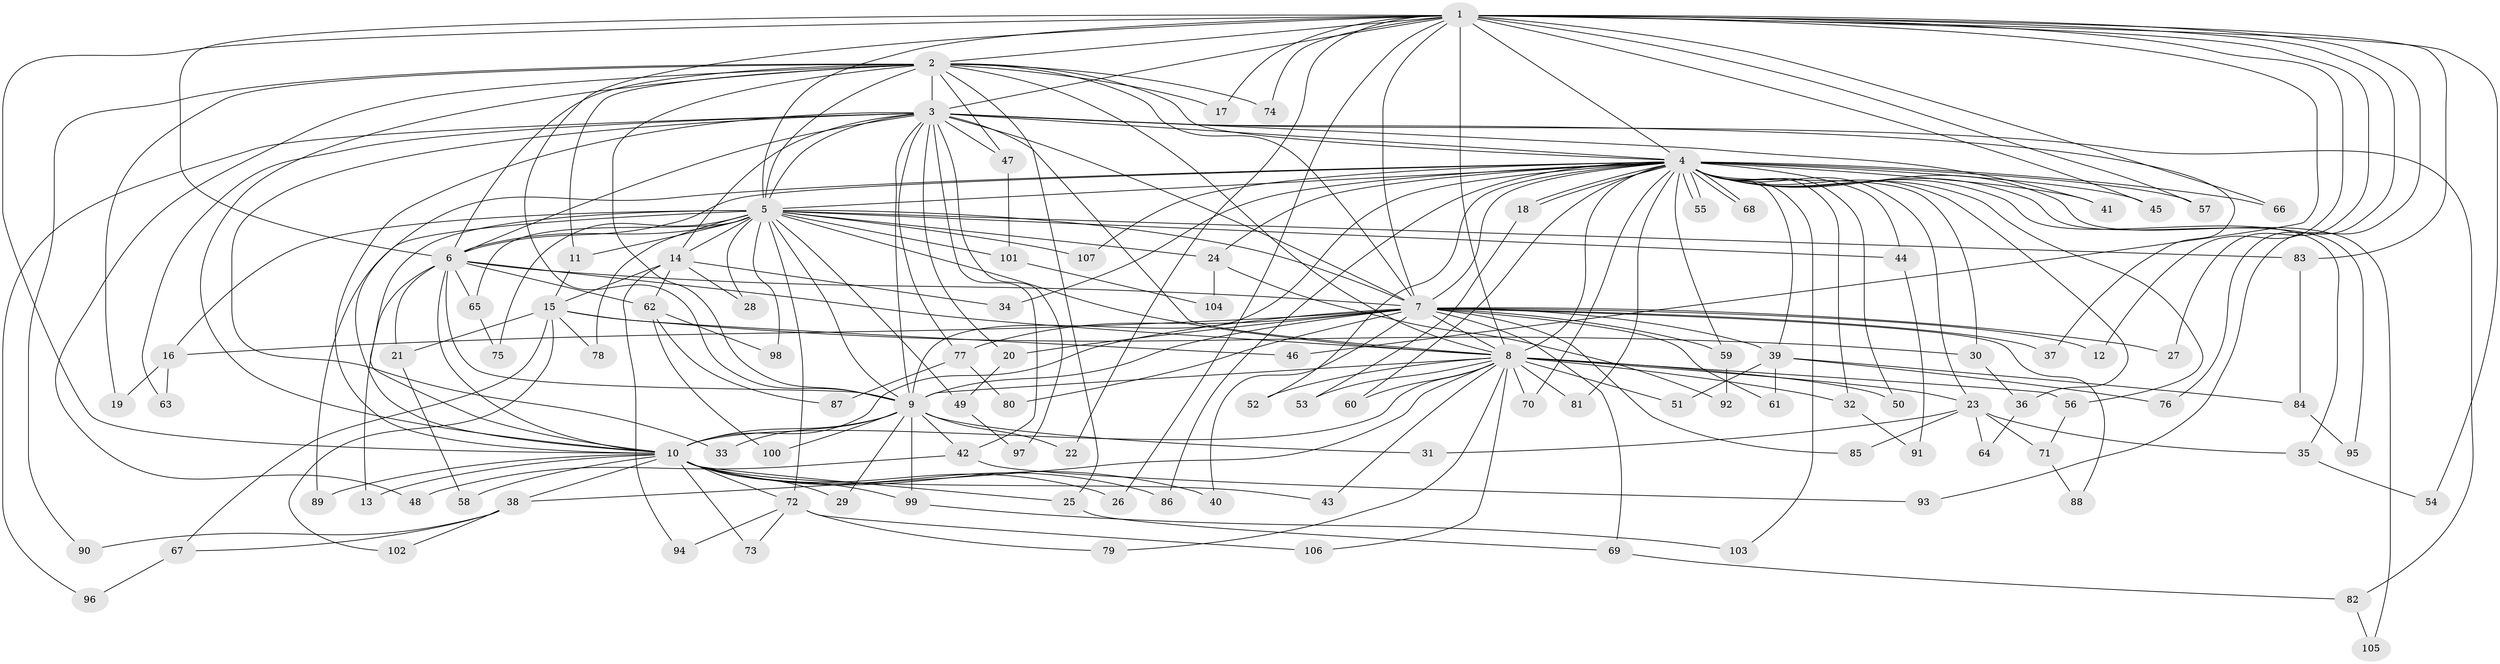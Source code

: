 // Generated by graph-tools (version 1.1) at 2025/01/03/09/25 03:01:22]
// undirected, 107 vertices, 239 edges
graph export_dot {
graph [start="1"]
  node [color=gray90,style=filled];
  1;
  2;
  3;
  4;
  5;
  6;
  7;
  8;
  9;
  10;
  11;
  12;
  13;
  14;
  15;
  16;
  17;
  18;
  19;
  20;
  21;
  22;
  23;
  24;
  25;
  26;
  27;
  28;
  29;
  30;
  31;
  32;
  33;
  34;
  35;
  36;
  37;
  38;
  39;
  40;
  41;
  42;
  43;
  44;
  45;
  46;
  47;
  48;
  49;
  50;
  51;
  52;
  53;
  54;
  55;
  56;
  57;
  58;
  59;
  60;
  61;
  62;
  63;
  64;
  65;
  66;
  67;
  68;
  69;
  70;
  71;
  72;
  73;
  74;
  75;
  76;
  77;
  78;
  79;
  80;
  81;
  82;
  83;
  84;
  85;
  86;
  87;
  88;
  89;
  90;
  91;
  92;
  93;
  94;
  95;
  96;
  97;
  98;
  99;
  100;
  101;
  102;
  103;
  104;
  105;
  106;
  107;
  1 -- 2;
  1 -- 3;
  1 -- 4;
  1 -- 5;
  1 -- 6;
  1 -- 7;
  1 -- 8;
  1 -- 9;
  1 -- 10;
  1 -- 12;
  1 -- 17;
  1 -- 22;
  1 -- 26;
  1 -- 27;
  1 -- 45;
  1 -- 46;
  1 -- 54;
  1 -- 57;
  1 -- 66;
  1 -- 74;
  1 -- 76;
  1 -- 83;
  1 -- 93;
  2 -- 3;
  2 -- 4;
  2 -- 5;
  2 -- 6;
  2 -- 7;
  2 -- 8;
  2 -- 9;
  2 -- 10;
  2 -- 11;
  2 -- 17;
  2 -- 19;
  2 -- 25;
  2 -- 47;
  2 -- 48;
  2 -- 74;
  2 -- 90;
  3 -- 4;
  3 -- 5;
  3 -- 6;
  3 -- 7;
  3 -- 8;
  3 -- 9;
  3 -- 10;
  3 -- 14;
  3 -- 20;
  3 -- 33;
  3 -- 37;
  3 -- 41;
  3 -- 42;
  3 -- 47;
  3 -- 63;
  3 -- 77;
  3 -- 82;
  3 -- 96;
  3 -- 97;
  4 -- 5;
  4 -- 6;
  4 -- 7;
  4 -- 8;
  4 -- 9;
  4 -- 10;
  4 -- 18;
  4 -- 18;
  4 -- 23;
  4 -- 24;
  4 -- 30;
  4 -- 32;
  4 -- 34;
  4 -- 35;
  4 -- 36;
  4 -- 39;
  4 -- 41;
  4 -- 44;
  4 -- 45;
  4 -- 50;
  4 -- 52;
  4 -- 55;
  4 -- 55;
  4 -- 56;
  4 -- 57;
  4 -- 59;
  4 -- 60;
  4 -- 66;
  4 -- 68;
  4 -- 68;
  4 -- 70;
  4 -- 81;
  4 -- 86;
  4 -- 95;
  4 -- 103;
  4 -- 105;
  4 -- 107;
  5 -- 6;
  5 -- 7;
  5 -- 8;
  5 -- 9;
  5 -- 10;
  5 -- 11;
  5 -- 14;
  5 -- 16;
  5 -- 24;
  5 -- 28;
  5 -- 44;
  5 -- 49;
  5 -- 65;
  5 -- 72;
  5 -- 75;
  5 -- 78;
  5 -- 83;
  5 -- 89;
  5 -- 98;
  5 -- 101;
  5 -- 107;
  6 -- 7;
  6 -- 8;
  6 -- 9;
  6 -- 10;
  6 -- 13;
  6 -- 21;
  6 -- 62;
  6 -- 65;
  7 -- 8;
  7 -- 9;
  7 -- 10;
  7 -- 12;
  7 -- 16;
  7 -- 20;
  7 -- 27;
  7 -- 37;
  7 -- 39;
  7 -- 40;
  7 -- 59;
  7 -- 61;
  7 -- 69;
  7 -- 77;
  7 -- 80;
  7 -- 85;
  7 -- 88;
  8 -- 9;
  8 -- 10;
  8 -- 23;
  8 -- 32;
  8 -- 38;
  8 -- 43;
  8 -- 50;
  8 -- 51;
  8 -- 52;
  8 -- 53;
  8 -- 56;
  8 -- 60;
  8 -- 70;
  8 -- 79;
  8 -- 81;
  8 -- 106;
  9 -- 10;
  9 -- 22;
  9 -- 29;
  9 -- 31;
  9 -- 33;
  9 -- 42;
  9 -- 99;
  9 -- 100;
  10 -- 13;
  10 -- 25;
  10 -- 26;
  10 -- 29;
  10 -- 38;
  10 -- 40;
  10 -- 43;
  10 -- 58;
  10 -- 72;
  10 -- 73;
  10 -- 86;
  10 -- 89;
  10 -- 99;
  11 -- 15;
  14 -- 15;
  14 -- 28;
  14 -- 34;
  14 -- 62;
  14 -- 94;
  15 -- 21;
  15 -- 30;
  15 -- 46;
  15 -- 67;
  15 -- 78;
  15 -- 102;
  16 -- 19;
  16 -- 63;
  18 -- 53;
  20 -- 49;
  21 -- 58;
  23 -- 31;
  23 -- 35;
  23 -- 64;
  23 -- 71;
  23 -- 85;
  24 -- 92;
  24 -- 104;
  25 -- 69;
  30 -- 36;
  32 -- 91;
  35 -- 54;
  36 -- 64;
  38 -- 67;
  38 -- 90;
  38 -- 102;
  39 -- 51;
  39 -- 61;
  39 -- 76;
  39 -- 84;
  42 -- 48;
  42 -- 93;
  44 -- 91;
  47 -- 101;
  49 -- 97;
  56 -- 71;
  59 -- 92;
  62 -- 87;
  62 -- 98;
  62 -- 100;
  65 -- 75;
  67 -- 96;
  69 -- 82;
  71 -- 88;
  72 -- 73;
  72 -- 79;
  72 -- 94;
  72 -- 106;
  77 -- 80;
  77 -- 87;
  82 -- 105;
  83 -- 84;
  84 -- 95;
  99 -- 103;
  101 -- 104;
}
